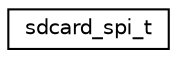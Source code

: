 digraph "Graphical Class Hierarchy"
{
 // LATEX_PDF_SIZE
  edge [fontname="Helvetica",fontsize="10",labelfontname="Helvetica",labelfontsize="10"];
  node [fontname="Helvetica",fontsize="10",shape=record];
  rankdir="LR";
  Node0 [label="sdcard_spi_t",height=0.2,width=0.4,color="black", fillcolor="white", style="filled",URL="$structsdcard__spi__t.html",tooltip="Device descriptor for sdcard_spi."];
}
